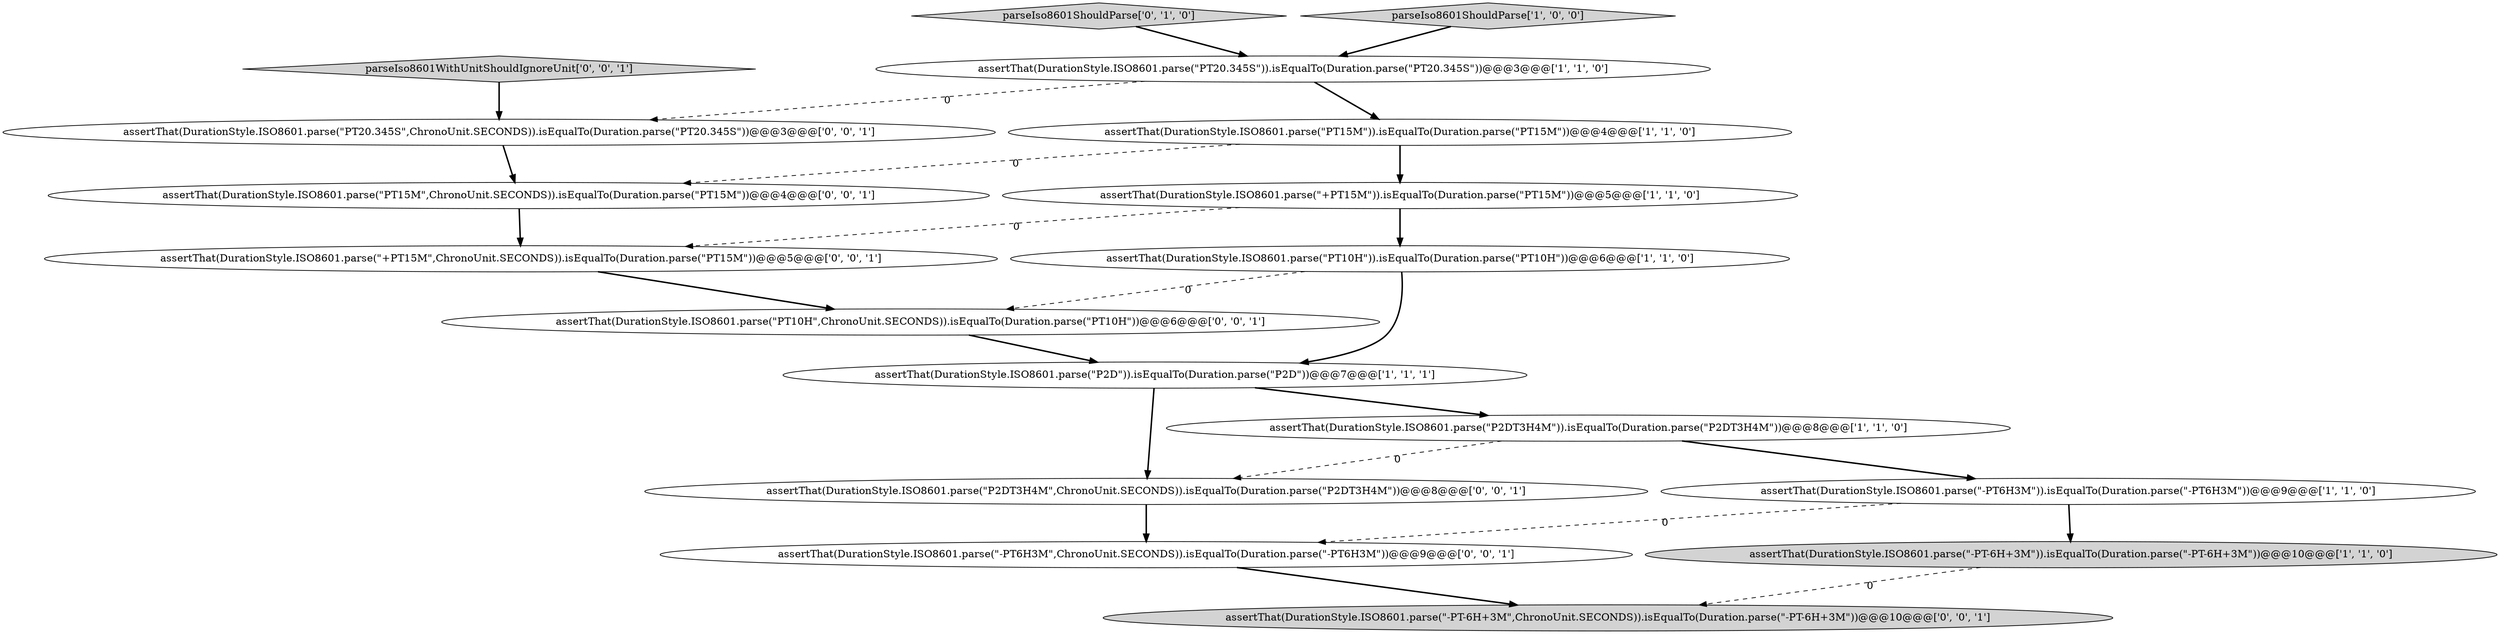digraph {
10 [style = filled, label = "assertThat(DurationStyle.ISO8601.parse(\"+PT15M\",ChronoUnit.SECONDS)).isEqualTo(Duration.parse(\"PT15M\"))@@@5@@@['0', '0', '1']", fillcolor = white, shape = ellipse image = "AAA0AAABBB3BBB"];
12 [style = filled, label = "parseIso8601WithUnitShouldIgnoreUnit['0', '0', '1']", fillcolor = lightgray, shape = diamond image = "AAA0AAABBB3BBB"];
9 [style = filled, label = "parseIso8601ShouldParse['0', '1', '0']", fillcolor = lightgray, shape = diamond image = "AAA0AAABBB2BBB"];
17 [style = filled, label = "assertThat(DurationStyle.ISO8601.parse(\"P2DT3H4M\",ChronoUnit.SECONDS)).isEqualTo(Duration.parse(\"P2DT3H4M\"))@@@8@@@['0', '0', '1']", fillcolor = white, shape = ellipse image = "AAA0AAABBB3BBB"];
4 [style = filled, label = "assertThat(DurationStyle.ISO8601.parse(\"P2D\")).isEqualTo(Duration.parse(\"P2D\"))@@@7@@@['1', '1', '1']", fillcolor = white, shape = ellipse image = "AAA0AAABBB1BBB"];
6 [style = filled, label = "assertThat(DurationStyle.ISO8601.parse(\"PT20.345S\")).isEqualTo(Duration.parse(\"PT20.345S\"))@@@3@@@['1', '1', '0']", fillcolor = white, shape = ellipse image = "AAA0AAABBB1BBB"];
13 [style = filled, label = "assertThat(DurationStyle.ISO8601.parse(\"-PT-6H+3M\",ChronoUnit.SECONDS)).isEqualTo(Duration.parse(\"-PT-6H+3M\"))@@@10@@@['0', '0', '1']", fillcolor = lightgray, shape = ellipse image = "AAA0AAABBB3BBB"];
11 [style = filled, label = "assertThat(DurationStyle.ISO8601.parse(\"-PT6H3M\",ChronoUnit.SECONDS)).isEqualTo(Duration.parse(\"-PT6H3M\"))@@@9@@@['0', '0', '1']", fillcolor = white, shape = ellipse image = "AAA0AAABBB3BBB"];
3 [style = filled, label = "assertThat(DurationStyle.ISO8601.parse(\"-PT-6H+3M\")).isEqualTo(Duration.parse(\"-PT-6H+3M\"))@@@10@@@['1', '1', '0']", fillcolor = lightgray, shape = ellipse image = "AAA0AAABBB1BBB"];
8 [style = filled, label = "parseIso8601ShouldParse['1', '0', '0']", fillcolor = lightgray, shape = diamond image = "AAA0AAABBB1BBB"];
1 [style = filled, label = "assertThat(DurationStyle.ISO8601.parse(\"+PT15M\")).isEqualTo(Duration.parse(\"PT15M\"))@@@5@@@['1', '1', '0']", fillcolor = white, shape = ellipse image = "AAA0AAABBB1BBB"];
5 [style = filled, label = "assertThat(DurationStyle.ISO8601.parse(\"-PT6H3M\")).isEqualTo(Duration.parse(\"-PT6H3M\"))@@@9@@@['1', '1', '0']", fillcolor = white, shape = ellipse image = "AAA0AAABBB1BBB"];
16 [style = filled, label = "assertThat(DurationStyle.ISO8601.parse(\"PT15M\",ChronoUnit.SECONDS)).isEqualTo(Duration.parse(\"PT15M\"))@@@4@@@['0', '0', '1']", fillcolor = white, shape = ellipse image = "AAA0AAABBB3BBB"];
14 [style = filled, label = "assertThat(DurationStyle.ISO8601.parse(\"PT10H\",ChronoUnit.SECONDS)).isEqualTo(Duration.parse(\"PT10H\"))@@@6@@@['0', '0', '1']", fillcolor = white, shape = ellipse image = "AAA0AAABBB3BBB"];
7 [style = filled, label = "assertThat(DurationStyle.ISO8601.parse(\"PT15M\")).isEqualTo(Duration.parse(\"PT15M\"))@@@4@@@['1', '1', '0']", fillcolor = white, shape = ellipse image = "AAA0AAABBB1BBB"];
0 [style = filled, label = "assertThat(DurationStyle.ISO8601.parse(\"P2DT3H4M\")).isEqualTo(Duration.parse(\"P2DT3H4M\"))@@@8@@@['1', '1', '0']", fillcolor = white, shape = ellipse image = "AAA0AAABBB1BBB"];
15 [style = filled, label = "assertThat(DurationStyle.ISO8601.parse(\"PT20.345S\",ChronoUnit.SECONDS)).isEqualTo(Duration.parse(\"PT20.345S\"))@@@3@@@['0', '0', '1']", fillcolor = white, shape = ellipse image = "AAA0AAABBB3BBB"];
2 [style = filled, label = "assertThat(DurationStyle.ISO8601.parse(\"PT10H\")).isEqualTo(Duration.parse(\"PT10H\"))@@@6@@@['1', '1', '0']", fillcolor = white, shape = ellipse image = "AAA0AAABBB1BBB"];
5->3 [style = bold, label=""];
7->1 [style = bold, label=""];
4->17 [style = bold, label=""];
10->14 [style = bold, label=""];
16->10 [style = bold, label=""];
7->16 [style = dashed, label="0"];
12->15 [style = bold, label=""];
8->6 [style = bold, label=""];
1->10 [style = dashed, label="0"];
15->16 [style = bold, label=""];
3->13 [style = dashed, label="0"];
2->4 [style = bold, label=""];
0->17 [style = dashed, label="0"];
9->6 [style = bold, label=""];
4->0 [style = bold, label=""];
2->14 [style = dashed, label="0"];
5->11 [style = dashed, label="0"];
6->15 [style = dashed, label="0"];
11->13 [style = bold, label=""];
1->2 [style = bold, label=""];
6->7 [style = bold, label=""];
0->5 [style = bold, label=""];
14->4 [style = bold, label=""];
17->11 [style = bold, label=""];
}
